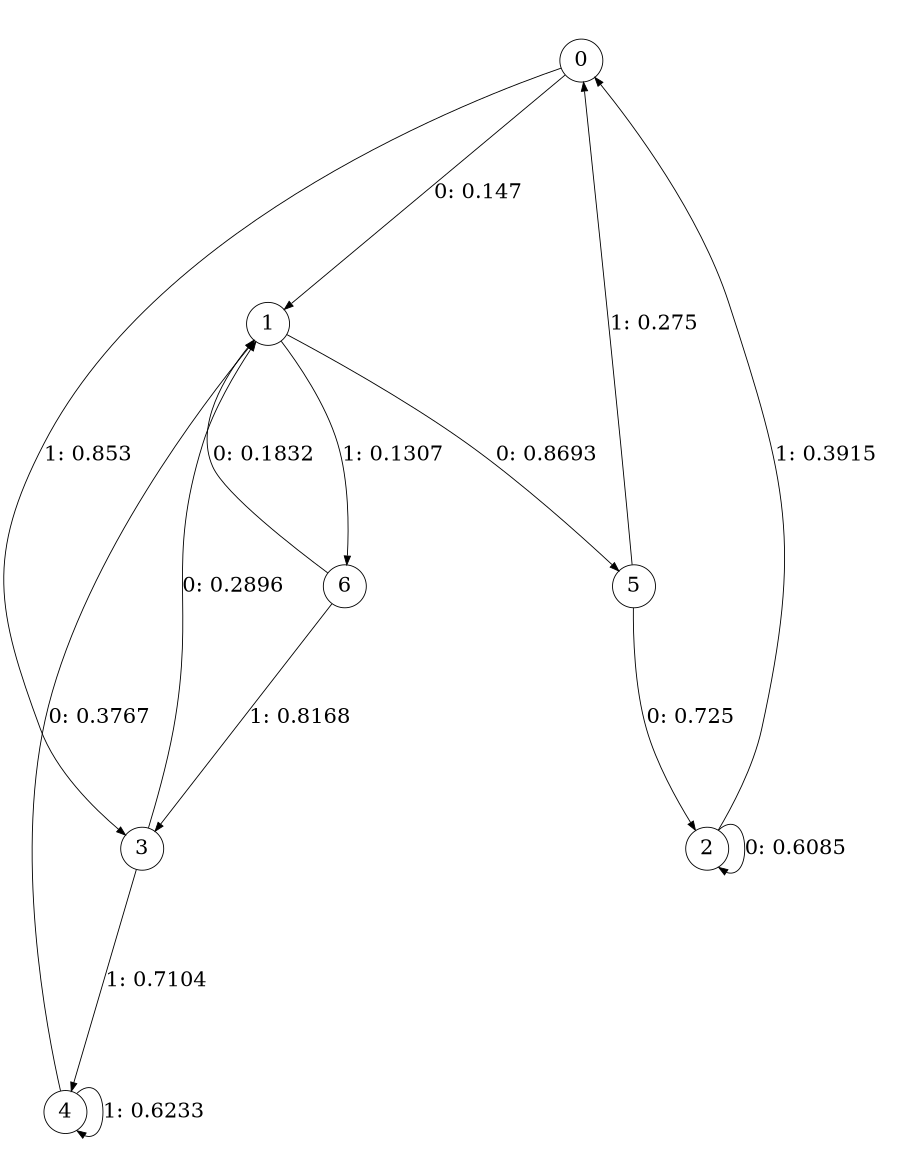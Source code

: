 digraph "ch9concat_phase3_L3" {
size = "6,8.5";
ratio = "fill";
node [shape = circle];
node [fontsize = 24];
edge [fontsize = 24];
0 -> 1 [label = "0: 0.147    "];
0 -> 3 [label = "1: 0.853    "];
1 -> 5 [label = "0: 0.8693   "];
1 -> 6 [label = "1: 0.1307   "];
2 -> 2 [label = "0: 0.6085   "];
2 -> 0 [label = "1: 0.3915   "];
3 -> 1 [label = "0: 0.2896   "];
3 -> 4 [label = "1: 0.7104   "];
4 -> 1 [label = "0: 0.3767   "];
4 -> 4 [label = "1: 0.6233   "];
5 -> 2 [label = "0: 0.725    "];
5 -> 0 [label = "1: 0.275    "];
6 -> 1 [label = "0: 0.1832   "];
6 -> 3 [label = "1: 0.8168   "];
}